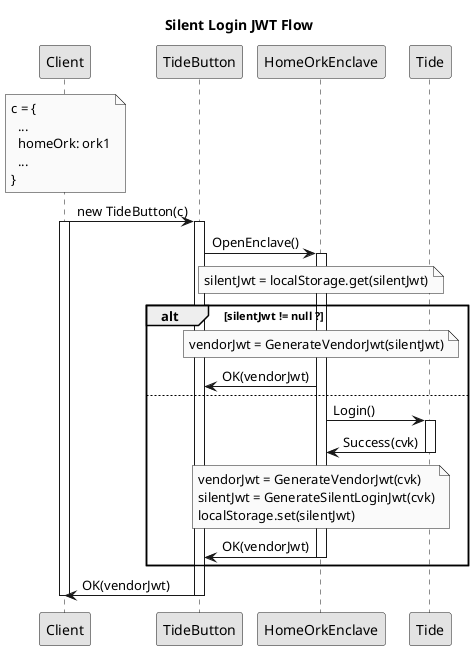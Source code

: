 @startuml silentLoginJwtFlow
skinparam monochrome true

title Silent Login JWT Flow

note over Client
c = {
  ...
  homeOrk: ork1
  ...
}
end note


Client -> TideButton: new TideButton(c)
activate Client
activate TideButton
TideButton -> HomeOrkEnclave: OpenEnclave()
activate HomeOrkEnclave

note over HomeOrkEnclave
silentJwt = localStorage.get(silentJwt)
end note
alt silentJwt != null ?
note over HomeOrkEnclave
vendorJwt = GenerateVendorJwt(silentJwt)
end note
  HomeOrkEnclave->TideButton:OK(vendorJwt)
    else
  HomeOrkEnclave -> Tide: Login()
  activate Tide
Tide -> HomeOrkEnclave: Success(cvk)
deactivate Tide
note over HomeOrkEnclave
vendorJwt = GenerateVendorJwt(cvk)
silentJwt = GenerateSilentLoginJwt(cvk)
localStorage.set(silentJwt)
end note
  HomeOrkEnclave->TideButton:OK(vendorJwt)
  deactivate HomeOrkEnclave
end

TideButton -> Client:OK(vendorJwt)
deactivate TideButton
deactivate Client
@enduml